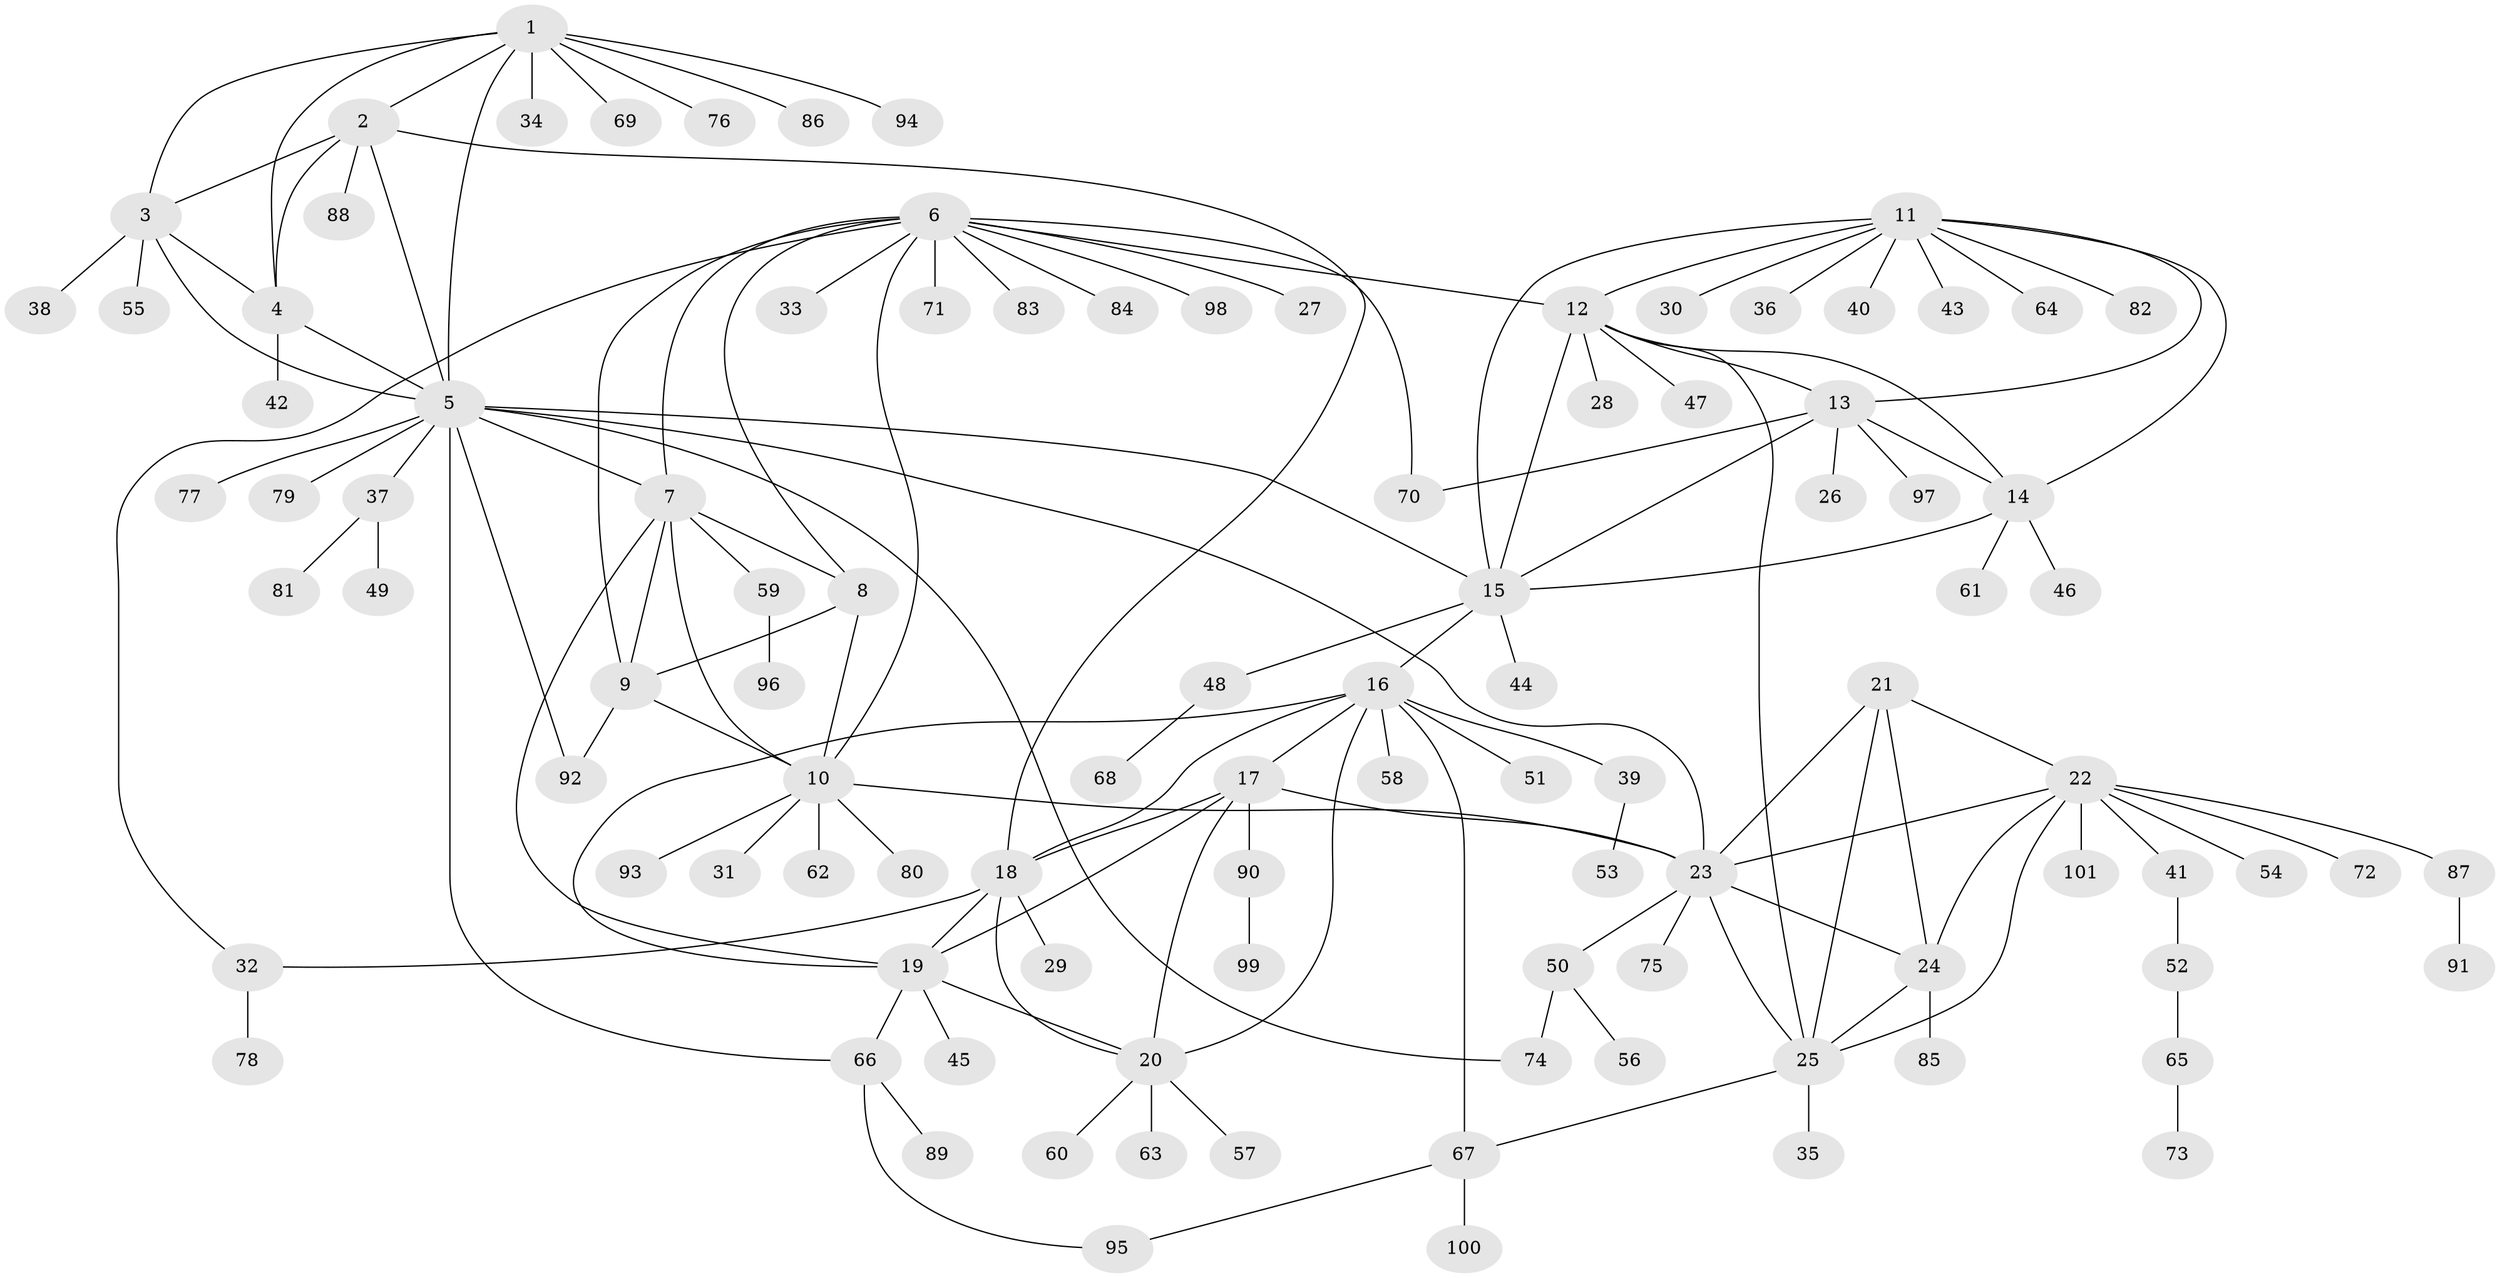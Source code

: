 // coarse degree distribution, {8: 0.05405405405405406, 10: 0.02702702702702703, 5: 0.04054054054054054, 4: 0.06756756756756757, 16: 0.013513513513513514, 12: 0.013513513513513514, 6: 0.02702702702702703, 7: 0.04054054054054054, 1: 0.6216216216216216, 3: 0.02702702702702703, 2: 0.06756756756756757}
// Generated by graph-tools (version 1.1) at 2025/24/03/03/25 07:24:13]
// undirected, 101 vertices, 143 edges
graph export_dot {
graph [start="1"]
  node [color=gray90,style=filled];
  1;
  2;
  3;
  4;
  5;
  6;
  7;
  8;
  9;
  10;
  11;
  12;
  13;
  14;
  15;
  16;
  17;
  18;
  19;
  20;
  21;
  22;
  23;
  24;
  25;
  26;
  27;
  28;
  29;
  30;
  31;
  32;
  33;
  34;
  35;
  36;
  37;
  38;
  39;
  40;
  41;
  42;
  43;
  44;
  45;
  46;
  47;
  48;
  49;
  50;
  51;
  52;
  53;
  54;
  55;
  56;
  57;
  58;
  59;
  60;
  61;
  62;
  63;
  64;
  65;
  66;
  67;
  68;
  69;
  70;
  71;
  72;
  73;
  74;
  75;
  76;
  77;
  78;
  79;
  80;
  81;
  82;
  83;
  84;
  85;
  86;
  87;
  88;
  89;
  90;
  91;
  92;
  93;
  94;
  95;
  96;
  97;
  98;
  99;
  100;
  101;
  1 -- 2;
  1 -- 3;
  1 -- 4;
  1 -- 5;
  1 -- 34;
  1 -- 69;
  1 -- 76;
  1 -- 86;
  1 -- 94;
  2 -- 3;
  2 -- 4;
  2 -- 5;
  2 -- 18;
  2 -- 88;
  3 -- 4;
  3 -- 5;
  3 -- 38;
  3 -- 55;
  4 -- 5;
  4 -- 42;
  5 -- 7;
  5 -- 15;
  5 -- 23;
  5 -- 37;
  5 -- 66;
  5 -- 74;
  5 -- 77;
  5 -- 79;
  5 -- 92;
  6 -- 7;
  6 -- 8;
  6 -- 9;
  6 -- 10;
  6 -- 12;
  6 -- 27;
  6 -- 32;
  6 -- 33;
  6 -- 70;
  6 -- 71;
  6 -- 83;
  6 -- 84;
  6 -- 98;
  7 -- 8;
  7 -- 9;
  7 -- 10;
  7 -- 19;
  7 -- 59;
  8 -- 9;
  8 -- 10;
  9 -- 10;
  9 -- 92;
  10 -- 23;
  10 -- 31;
  10 -- 62;
  10 -- 80;
  10 -- 93;
  11 -- 12;
  11 -- 13;
  11 -- 14;
  11 -- 15;
  11 -- 30;
  11 -- 36;
  11 -- 40;
  11 -- 43;
  11 -- 64;
  11 -- 82;
  12 -- 13;
  12 -- 14;
  12 -- 15;
  12 -- 25;
  12 -- 28;
  12 -- 47;
  13 -- 14;
  13 -- 15;
  13 -- 26;
  13 -- 70;
  13 -- 97;
  14 -- 15;
  14 -- 46;
  14 -- 61;
  15 -- 16;
  15 -- 44;
  15 -- 48;
  16 -- 17;
  16 -- 18;
  16 -- 19;
  16 -- 20;
  16 -- 39;
  16 -- 51;
  16 -- 58;
  16 -- 67;
  17 -- 18;
  17 -- 19;
  17 -- 20;
  17 -- 23;
  17 -- 90;
  18 -- 19;
  18 -- 20;
  18 -- 29;
  18 -- 32;
  19 -- 20;
  19 -- 45;
  19 -- 66;
  20 -- 57;
  20 -- 60;
  20 -- 63;
  21 -- 22;
  21 -- 23;
  21 -- 24;
  21 -- 25;
  22 -- 23;
  22 -- 24;
  22 -- 25;
  22 -- 41;
  22 -- 54;
  22 -- 72;
  22 -- 87;
  22 -- 101;
  23 -- 24;
  23 -- 25;
  23 -- 50;
  23 -- 75;
  24 -- 25;
  24 -- 85;
  25 -- 35;
  25 -- 67;
  32 -- 78;
  37 -- 49;
  37 -- 81;
  39 -- 53;
  41 -- 52;
  48 -- 68;
  50 -- 56;
  50 -- 74;
  52 -- 65;
  59 -- 96;
  65 -- 73;
  66 -- 89;
  66 -- 95;
  67 -- 95;
  67 -- 100;
  87 -- 91;
  90 -- 99;
}
